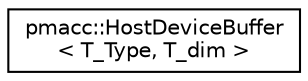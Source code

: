 digraph "Graphical Class Hierarchy"
{
 // LATEX_PDF_SIZE
  edge [fontname="Helvetica",fontsize="10",labelfontname="Helvetica",labelfontsize="10"];
  node [fontname="Helvetica",fontsize="10",shape=record];
  rankdir="LR";
  Node0 [label="pmacc::HostDeviceBuffer\l\< T_Type, T_dim \>",height=0.2,width=0.4,color="black", fillcolor="white", style="filled",URL="$classpmacc_1_1_host_device_buffer.html",tooltip="Buffer that contains a host and device buffer and allows synchronizing those 2."];
}
